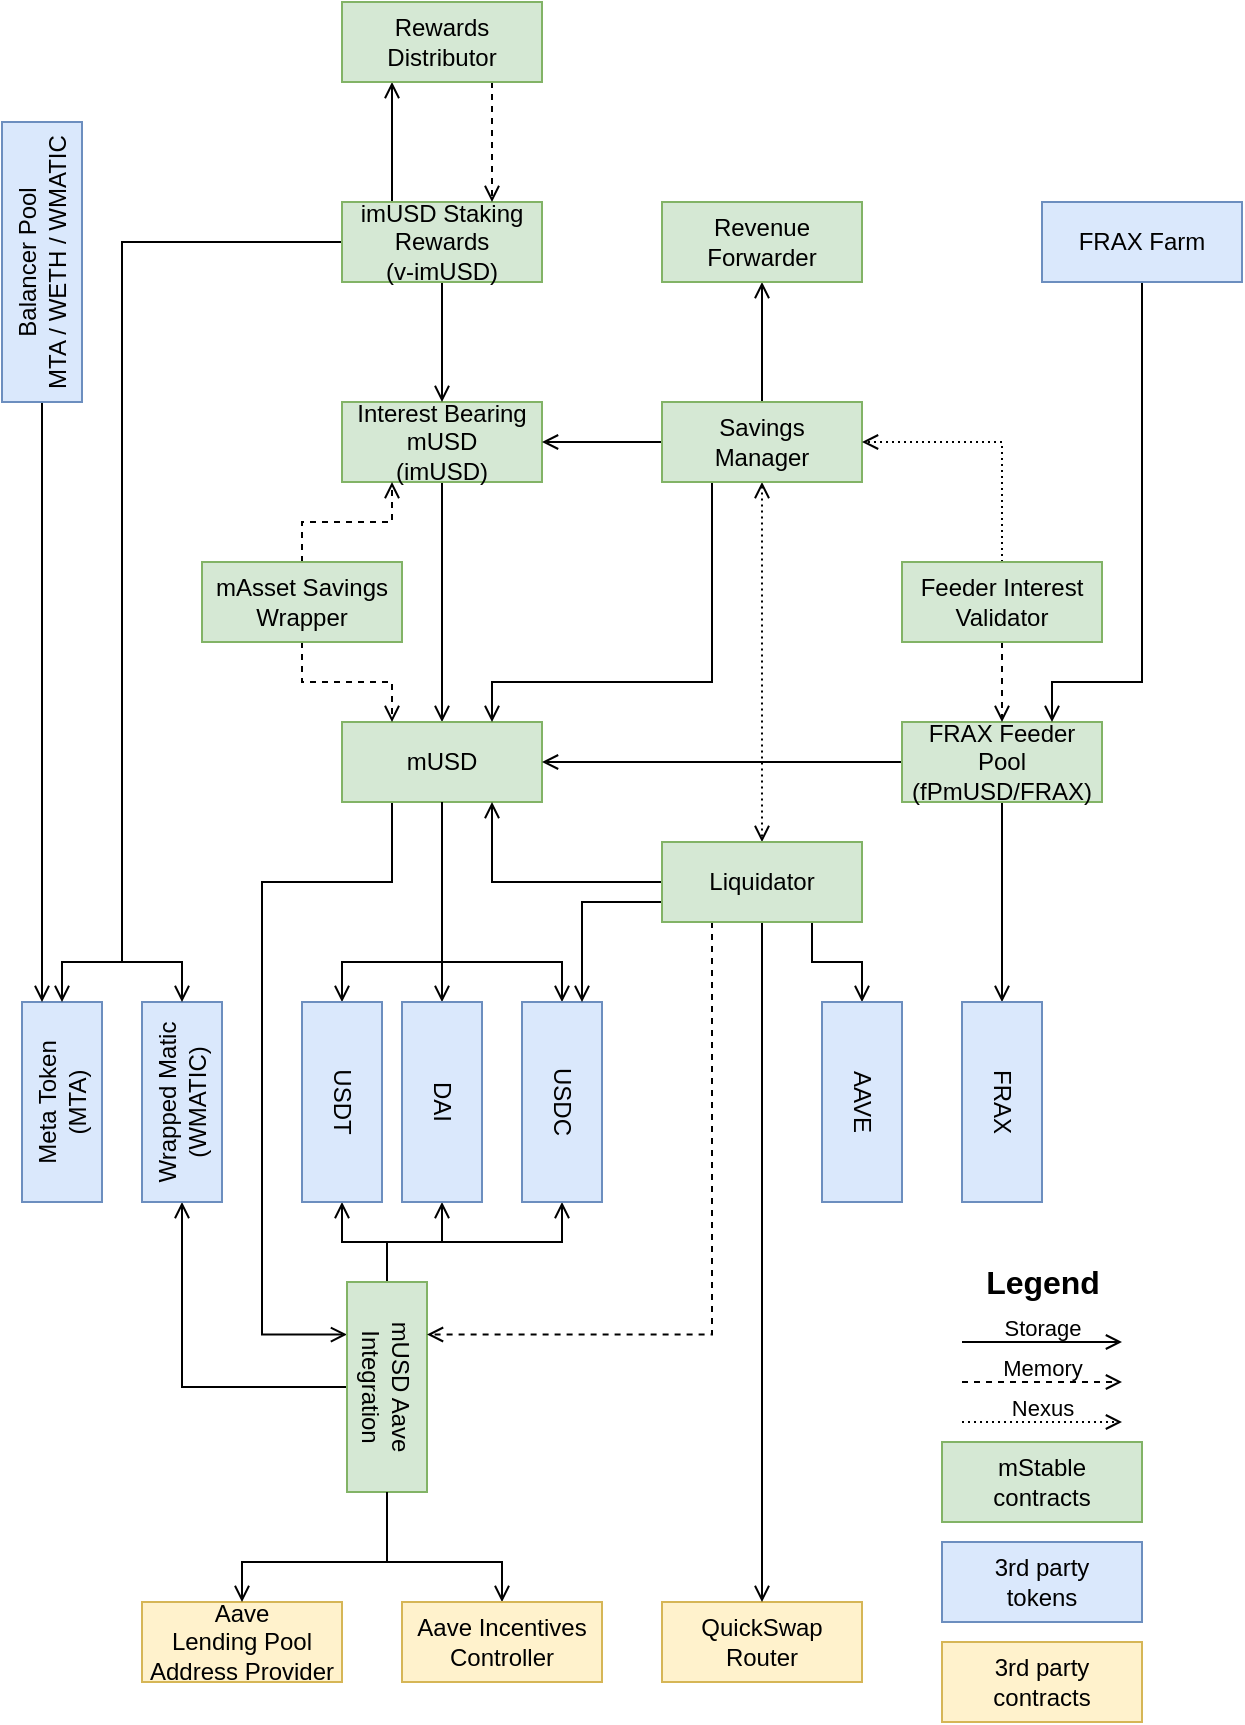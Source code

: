 <mxfile version="15.8.4" type="device" pages="2"><diagram id="_9rFnSgzRAWw9v-9qczC" name="Page-1"><mxGraphModel dx="1520" dy="1238" grid="1" gridSize="10" guides="1" tooltips="1" connect="1" arrows="1" fold="1" page="1" pageScale="1" pageWidth="850" pageHeight="1100" math="0" shadow="0"><root><mxCell id="0"/><mxCell id="1" parent="0"/><mxCell id="eyyjNeuyLcwpaB6HrIFP-22" style="edgeStyle=orthogonalEdgeStyle;rounded=0;orthogonalLoop=1;jettySize=auto;html=1;exitX=0.5;exitY=1;exitDx=0;exitDy=0;entryX=0.5;entryY=0;entryDx=0;entryDy=0;endArrow=open;endFill=0;" parent="1" source="eyyjNeuyLcwpaB6HrIFP-5" target="eyyjNeuyLcwpaB6HrIFP-6" edge="1"><mxGeometry relative="1" as="geometry"/></mxCell><mxCell id="eyyjNeuyLcwpaB6HrIFP-5" value="Interest Bearing mUSD&lt;br&gt;(imUSD)" style="whiteSpace=wrap;html=1;align=center;fillColor=#d5e8d4;strokeColor=#82b366;" parent="1" vertex="1"><mxGeometry x="360" y="340" width="100" height="40" as="geometry"/></mxCell><mxCell id="eyyjNeuyLcwpaB6HrIFP-218" style="edgeStyle=orthogonalEdgeStyle;rounded=0;orthogonalLoop=1;jettySize=auto;html=1;exitX=0.25;exitY=1;exitDx=0;exitDy=0;entryX=0.25;entryY=1;entryDx=0;entryDy=0;endArrow=open;endFill=0;" parent="1" source="eyyjNeuyLcwpaB6HrIFP-6" target="eyyjNeuyLcwpaB6HrIFP-41" edge="1"><mxGeometry relative="1" as="geometry"><Array as="points"><mxPoint x="385" y="580"/><mxPoint x="320" y="580"/><mxPoint x="320" y="806"/></Array></mxGeometry></mxCell><mxCell id="eyyjNeuyLcwpaB6HrIFP-6" value="mUSD" style="whiteSpace=wrap;html=1;align=center;fillColor=#d5e8d4;strokeColor=#82b366;" parent="1" vertex="1"><mxGeometry x="360" y="500" width="100" height="40" as="geometry"/></mxCell><mxCell id="eyyjNeuyLcwpaB6HrIFP-48" style="edgeStyle=orthogonalEdgeStyle;rounded=0;orthogonalLoop=1;jettySize=auto;html=1;exitX=0.5;exitY=1;exitDx=0;exitDy=0;entryX=0;entryY=0.5;entryDx=0;entryDy=0;endArrow=open;endFill=0;" parent="1" source="eyyjNeuyLcwpaB6HrIFP-6" target="eyyjNeuyLcwpaB6HrIFP-44" edge="1"><mxGeometry relative="1" as="geometry"><Array as="points"><mxPoint x="410" y="620"/><mxPoint x="360" y="620"/></Array></mxGeometry></mxCell><mxCell id="eyyjNeuyLcwpaB6HrIFP-49" style="edgeStyle=orthogonalEdgeStyle;rounded=0;orthogonalLoop=1;jettySize=auto;html=1;exitX=0.5;exitY=1;exitDx=0;exitDy=0;entryX=0;entryY=0.5;entryDx=0;entryDy=0;endArrow=open;endFill=0;" parent="1" source="eyyjNeuyLcwpaB6HrIFP-6" target="eyyjNeuyLcwpaB6HrIFP-45" edge="1"><mxGeometry relative="1" as="geometry"><Array as="points"><mxPoint x="410" y="630"/><mxPoint x="410" y="630"/></Array></mxGeometry></mxCell><mxCell id="eyyjNeuyLcwpaB6HrIFP-50" style="edgeStyle=orthogonalEdgeStyle;rounded=0;orthogonalLoop=1;jettySize=auto;html=1;exitX=0.5;exitY=1;exitDx=0;exitDy=0;entryX=0;entryY=0.5;entryDx=0;entryDy=0;endArrow=open;endFill=0;" parent="1" source="eyyjNeuyLcwpaB6HrIFP-6" target="eyyjNeuyLcwpaB6HrIFP-47" edge="1"><mxGeometry relative="1" as="geometry"><Array as="points"><mxPoint x="410" y="620"/><mxPoint x="470" y="620"/></Array><mxPoint x="410" y="640" as="targetPoint"/></mxGeometry></mxCell><mxCell id="eyyjNeuyLcwpaB6HrIFP-151" style="edgeStyle=orthogonalEdgeStyle;rounded=0;orthogonalLoop=1;jettySize=auto;html=1;exitX=0;exitY=0.5;exitDx=0;exitDy=0;entryX=1;entryY=0.5;entryDx=0;entryDy=0;endArrow=open;endFill=0;" parent="1" source="eyyjNeuyLcwpaB6HrIFP-38" target="eyyjNeuyLcwpaB6HrIFP-5" edge="1"><mxGeometry relative="1" as="geometry"><Array as="points"/></mxGeometry></mxCell><mxCell id="eyyjNeuyLcwpaB6HrIFP-153" style="edgeStyle=orthogonalEdgeStyle;rounded=0;orthogonalLoop=1;jettySize=auto;html=1;exitX=0.25;exitY=1;exitDx=0;exitDy=0;entryX=0.75;entryY=0;entryDx=0;entryDy=0;endArrow=open;endFill=0;" parent="1" source="eyyjNeuyLcwpaB6HrIFP-38" target="eyyjNeuyLcwpaB6HrIFP-6" edge="1"><mxGeometry relative="1" as="geometry"><Array as="points"><mxPoint x="545" y="480"/><mxPoint x="435" y="480"/></Array></mxGeometry></mxCell><mxCell id="TykH7SimiXTb7YO5JZkf-15" style="edgeStyle=orthogonalEdgeStyle;rounded=0;orthogonalLoop=1;jettySize=auto;html=1;exitX=0.5;exitY=1;exitDx=0;exitDy=0;entryX=0.5;entryY=0;entryDx=0;entryDy=0;endArrow=open;endFill=0;dashed=1;dashPattern=1 2;startArrow=open;startFill=0;" parent="1" source="eyyjNeuyLcwpaB6HrIFP-38" target="TykH7SimiXTb7YO5JZkf-11" edge="1"><mxGeometry relative="1" as="geometry"><Array as="points"><mxPoint x="570" y="510"/><mxPoint x="570" y="510"/></Array></mxGeometry></mxCell><mxCell id="Bq9c89oQmYgDewrUGqhk-11" style="edgeStyle=orthogonalEdgeStyle;rounded=0;orthogonalLoop=1;jettySize=auto;html=1;exitX=0.5;exitY=0;exitDx=0;exitDy=0;entryX=0.5;entryY=1;entryDx=0;entryDy=0;endArrow=open;endFill=0;" edge="1" parent="1" source="eyyjNeuyLcwpaB6HrIFP-38" target="Bq9c89oQmYgDewrUGqhk-10"><mxGeometry relative="1" as="geometry"/></mxCell><mxCell id="eyyjNeuyLcwpaB6HrIFP-38" value="Savings&lt;br&gt;Manager" style="whiteSpace=wrap;html=1;align=center;fillColor=#d5e8d4;strokeColor=#82b366;" parent="1" vertex="1"><mxGeometry x="520" y="340" width="100" height="40" as="geometry"/></mxCell><mxCell id="eyyjNeuyLcwpaB6HrIFP-40" value="Aave&lt;br&gt;Lending Pool&lt;br&gt;Address Provider" style="whiteSpace=wrap;html=1;align=center;rotation=0;fillColor=#fff2cc;strokeColor=#d6b656;" parent="1" vertex="1"><mxGeometry x="260" y="940" width="100" height="40" as="geometry"/></mxCell><mxCell id="TykH7SimiXTb7YO5JZkf-8" style="edgeStyle=orthogonalEdgeStyle;rounded=0;orthogonalLoop=1;jettySize=auto;html=1;exitX=0.5;exitY=1;exitDx=0;exitDy=0;endArrow=open;endFill=0;" parent="1" source="eyyjNeuyLcwpaB6HrIFP-41" target="w_oNeSA4J7dQEzQCuN3S-23" edge="1"><mxGeometry relative="1" as="geometry"/></mxCell><mxCell id="TykH7SimiXTb7YO5JZkf-10" style="edgeStyle=orthogonalEdgeStyle;rounded=0;orthogonalLoop=1;jettySize=auto;html=1;exitX=1;exitY=0.5;exitDx=0;exitDy=0;entryX=0.5;entryY=0;entryDx=0;entryDy=0;endArrow=open;endFill=0;" parent="1" source="eyyjNeuyLcwpaB6HrIFP-41" target="TykH7SimiXTb7YO5JZkf-9" edge="1"><mxGeometry relative="1" as="geometry"><Array as="points"><mxPoint x="383" y="920"/><mxPoint x="440" y="920"/></Array></mxGeometry></mxCell><mxCell id="Bq9c89oQmYgDewrUGqhk-1" style="edgeStyle=orthogonalEdgeStyle;rounded=0;orthogonalLoop=1;jettySize=auto;html=1;exitX=0;exitY=0.5;exitDx=0;exitDy=0;endArrow=open;endFill=0;" edge="1" parent="1" source="eyyjNeuyLcwpaB6HrIFP-41" target="eyyjNeuyLcwpaB6HrIFP-44"><mxGeometry relative="1" as="geometry"/></mxCell><mxCell id="Bq9c89oQmYgDewrUGqhk-2" style="edgeStyle=orthogonalEdgeStyle;rounded=0;orthogonalLoop=1;jettySize=auto;html=1;exitX=0;exitY=0.5;exitDx=0;exitDy=0;entryX=1;entryY=0.5;entryDx=0;entryDy=0;endArrow=open;endFill=0;" edge="1" parent="1" source="eyyjNeuyLcwpaB6HrIFP-41" target="eyyjNeuyLcwpaB6HrIFP-45"><mxGeometry relative="1" as="geometry"/></mxCell><mxCell id="Bq9c89oQmYgDewrUGqhk-3" style="edgeStyle=orthogonalEdgeStyle;rounded=0;orthogonalLoop=1;jettySize=auto;html=1;exitX=0;exitY=0.5;exitDx=0;exitDy=0;entryX=1;entryY=0.5;entryDx=0;entryDy=0;endArrow=open;endFill=0;" edge="1" parent="1" source="eyyjNeuyLcwpaB6HrIFP-41" target="eyyjNeuyLcwpaB6HrIFP-47"><mxGeometry relative="1" as="geometry"/></mxCell><mxCell id="eyyjNeuyLcwpaB6HrIFP-41" value="mUSD Aave Integration" style="whiteSpace=wrap;html=1;align=center;rotation=90;fillColor=#d5e8d4;strokeColor=#82b366;" parent="1" vertex="1"><mxGeometry x="330" y="812.5" width="105" height="40" as="geometry"/></mxCell><mxCell id="eyyjNeuyLcwpaB6HrIFP-44" value="USDT" style="whiteSpace=wrap;html=1;align=center;rotation=90;fillColor=#dae8fc;strokeColor=#6c8ebf;" parent="1" vertex="1"><mxGeometry x="310" y="670" width="100" height="40" as="geometry"/></mxCell><mxCell id="eyyjNeuyLcwpaB6HrIFP-45" value="DAI" style="whiteSpace=wrap;html=1;align=center;rotation=90;fillColor=#dae8fc;strokeColor=#6c8ebf;" parent="1" vertex="1"><mxGeometry x="360" y="670" width="100" height="40" as="geometry"/></mxCell><mxCell id="eyyjNeuyLcwpaB6HrIFP-47" value="USDC" style="whiteSpace=wrap;html=1;align=center;rotation=90;fillColor=#dae8fc;strokeColor=#6c8ebf;" parent="1" vertex="1"><mxGeometry x="420" y="670" width="100" height="40" as="geometry"/></mxCell><mxCell id="eyyjNeuyLcwpaB6HrIFP-61" style="edgeStyle=orthogonalEdgeStyle;rounded=0;orthogonalLoop=1;jettySize=auto;html=1;exitX=1;exitY=0.5;exitDx=0;exitDy=0;entryX=0.5;entryY=0;entryDx=0;entryDy=0;endArrow=open;endFill=0;" parent="1" source="eyyjNeuyLcwpaB6HrIFP-41" target="eyyjNeuyLcwpaB6HrIFP-40" edge="1"><mxGeometry relative="1" as="geometry"><Array as="points"><mxPoint x="383" y="920"/><mxPoint x="310" y="920"/></Array></mxGeometry></mxCell><mxCell id="eyyjNeuyLcwpaB6HrIFP-72" style="edgeStyle=orthogonalEdgeStyle;rounded=0;orthogonalLoop=1;jettySize=auto;html=1;exitX=0.5;exitY=0;exitDx=0;exitDy=0;entryX=0.25;entryY=1;entryDx=0;entryDy=0;endArrow=open;endFill=0;dashed=1;" parent="1" source="eyyjNeuyLcwpaB6HrIFP-71" target="eyyjNeuyLcwpaB6HrIFP-5" edge="1"><mxGeometry relative="1" as="geometry"/></mxCell><mxCell id="eyyjNeuyLcwpaB6HrIFP-73" style="edgeStyle=orthogonalEdgeStyle;rounded=0;orthogonalLoop=1;jettySize=auto;html=1;exitX=0.5;exitY=1;exitDx=0;exitDy=0;entryX=0.25;entryY=0;entryDx=0;entryDy=0;endArrow=open;endFill=0;dashed=1;" parent="1" source="eyyjNeuyLcwpaB6HrIFP-71" target="eyyjNeuyLcwpaB6HrIFP-6" edge="1"><mxGeometry relative="1" as="geometry"><mxPoint x="280" y="460" as="sourcePoint"/></mxGeometry></mxCell><mxCell id="eyyjNeuyLcwpaB6HrIFP-71" value="mAsset Savings&lt;br&gt;Wrapper" style="whiteSpace=wrap;html=1;align=center;fillColor=#d5e8d4;strokeColor=#82b366;" parent="1" vertex="1"><mxGeometry x="290" y="420" width="100" height="40" as="geometry"/></mxCell><mxCell id="eyyjNeuyLcwpaB6HrIFP-80" value="QuickSwap&lt;br&gt;Router" style="whiteSpace=wrap;html=1;align=center;fillColor=#fff2cc;strokeColor=#d6b656;" parent="1" vertex="1"><mxGeometry x="520" y="940" width="100" height="40" as="geometry"/></mxCell><mxCell id="TykH7SimiXTb7YO5JZkf-9" value="Aave Incentives&lt;br&gt;Controller" style="whiteSpace=wrap;html=1;align=center;rotation=0;fillColor=#fff2cc;strokeColor=#d6b656;" parent="1" vertex="1"><mxGeometry x="390" y="940" width="100" height="40" as="geometry"/></mxCell><mxCell id="TykH7SimiXTb7YO5JZkf-12" style="edgeStyle=orthogonalEdgeStyle;rounded=0;orthogonalLoop=1;jettySize=auto;html=1;exitX=0;exitY=0.5;exitDx=0;exitDy=0;entryX=0.75;entryY=1;entryDx=0;entryDy=0;endArrow=open;endFill=0;" parent="1" source="TykH7SimiXTb7YO5JZkf-11" target="eyyjNeuyLcwpaB6HrIFP-6" edge="1"><mxGeometry relative="1" as="geometry"><Array as="points"><mxPoint x="435" y="580"/></Array></mxGeometry></mxCell><mxCell id="TykH7SimiXTb7YO5JZkf-13" style="edgeStyle=orthogonalEdgeStyle;rounded=0;orthogonalLoop=1;jettySize=auto;html=1;exitX=0.5;exitY=1;exitDx=0;exitDy=0;endArrow=open;endFill=0;entryX=0.5;entryY=0;entryDx=0;entryDy=0;" parent="1" source="TykH7SimiXTb7YO5JZkf-11" target="eyyjNeuyLcwpaB6HrIFP-80" edge="1"><mxGeometry relative="1" as="geometry"><mxPoint x="570" y="910" as="targetPoint"/><Array as="points"><mxPoint x="570" y="920"/><mxPoint x="570" y="920"/></Array></mxGeometry></mxCell><mxCell id="TykH7SimiXTb7YO5JZkf-14" style="edgeStyle=orthogonalEdgeStyle;rounded=0;orthogonalLoop=1;jettySize=auto;html=1;exitX=0.25;exitY=1;exitDx=0;exitDy=0;entryX=0.25;entryY=0;entryDx=0;entryDy=0;endArrow=open;endFill=0;dashed=1;" parent="1" source="TykH7SimiXTb7YO5JZkf-11" target="eyyjNeuyLcwpaB6HrIFP-41" edge="1"><mxGeometry relative="1" as="geometry"><Array as="points"><mxPoint x="545" y="806"/></Array></mxGeometry></mxCell><mxCell id="RnE77LSG00BqjWLJa3TL-21" style="edgeStyle=orthogonalEdgeStyle;rounded=0;orthogonalLoop=1;jettySize=auto;html=1;exitX=0.75;exitY=1;exitDx=0;exitDy=0;startArrow=none;startFill=0;endArrow=open;endFill=0;" parent="1" source="TykH7SimiXTb7YO5JZkf-11" target="RnE77LSG00BqjWLJa3TL-20" edge="1"><mxGeometry relative="1" as="geometry"/></mxCell><mxCell id="RnE77LSG00BqjWLJa3TL-22" style="edgeStyle=orthogonalEdgeStyle;rounded=0;orthogonalLoop=1;jettySize=auto;html=1;exitX=0;exitY=0.75;exitDx=0;exitDy=0;entryX=0;entryY=0.25;entryDx=0;entryDy=0;startArrow=none;startFill=0;endArrow=open;endFill=0;" parent="1" source="TykH7SimiXTb7YO5JZkf-11" target="eyyjNeuyLcwpaB6HrIFP-47" edge="1"><mxGeometry relative="1" as="geometry"/></mxCell><mxCell id="TykH7SimiXTb7YO5JZkf-11" value="Liquidator" style="whiteSpace=wrap;html=1;align=center;fillColor=#d5e8d4;strokeColor=#82b366;" parent="1" vertex="1"><mxGeometry x="520" y="560" width="100" height="40" as="geometry"/></mxCell><mxCell id="w_oNeSA4J7dQEzQCuN3S-11" style="edgeStyle=orthogonalEdgeStyle;rounded=0;orthogonalLoop=1;jettySize=auto;html=1;exitX=0.5;exitY=1;exitDx=0;exitDy=0;entryX=0;entryY=0.5;entryDx=0;entryDy=0;endArrow=open;endFill=0;" parent="1" source="w_oNeSA4J7dQEzQCuN3S-7" target="w_oNeSA4J7dQEzQCuN3S-8" edge="1"><mxGeometry relative="1" as="geometry"/></mxCell><mxCell id="w_oNeSA4J7dQEzQCuN3S-24" style="edgeStyle=orthogonalEdgeStyle;rounded=0;orthogonalLoop=1;jettySize=auto;html=1;exitX=0;exitY=0.5;exitDx=0;exitDy=0;entryX=1;entryY=0.5;entryDx=0;entryDy=0;endArrow=open;endFill=0;" parent="1" source="w_oNeSA4J7dQEzQCuN3S-7" target="eyyjNeuyLcwpaB6HrIFP-6" edge="1"><mxGeometry relative="1" as="geometry"/></mxCell><mxCell id="w_oNeSA4J7dQEzQCuN3S-7" value="FRAX Feeder Pool (fPmUSD/FRAX)" style="whiteSpace=wrap;html=1;align=center;fillColor=#d5e8d4;strokeColor=#82b366;" parent="1" vertex="1"><mxGeometry x="640" y="500" width="100" height="40" as="geometry"/></mxCell><mxCell id="w_oNeSA4J7dQEzQCuN3S-8" value="FRAX" style="whiteSpace=wrap;html=1;align=center;rotation=90;fillColor=#dae8fc;strokeColor=#6c8ebf;" parent="1" vertex="1"><mxGeometry x="640" y="670" width="100" height="40" as="geometry"/></mxCell><mxCell id="w_oNeSA4J7dQEzQCuN3S-29" style="edgeStyle=orthogonalEdgeStyle;rounded=0;orthogonalLoop=1;jettySize=auto;html=1;exitX=0.5;exitY=1;exitDx=0;exitDy=0;endArrow=open;endFill=0;entryX=0.5;entryY=0;entryDx=0;entryDy=0;dashed=1;" parent="1" source="w_oNeSA4J7dQEzQCuN3S-10" target="w_oNeSA4J7dQEzQCuN3S-7" edge="1"><mxGeometry relative="1" as="geometry"><mxPoint x="680" y="470" as="targetPoint"/></mxGeometry></mxCell><mxCell id="w_oNeSA4J7dQEzQCuN3S-30" style="edgeStyle=orthogonalEdgeStyle;rounded=0;orthogonalLoop=1;jettySize=auto;html=1;exitX=0.5;exitY=0;exitDx=0;exitDy=0;entryX=1;entryY=0.5;entryDx=0;entryDy=0;dashed=1;endArrow=open;endFill=0;dashPattern=1 2;" parent="1" source="w_oNeSA4J7dQEzQCuN3S-10" target="eyyjNeuyLcwpaB6HrIFP-38" edge="1"><mxGeometry relative="1" as="geometry"/></mxCell><mxCell id="w_oNeSA4J7dQEzQCuN3S-10" value="Feeder Interest&lt;br&gt;Validator" style="whiteSpace=wrap;html=1;align=center;fillColor=#d5e8d4;strokeColor=#82b366;" parent="1" vertex="1"><mxGeometry x="640" y="420" width="100" height="40" as="geometry"/></mxCell><mxCell id="w_oNeSA4J7dQEzQCuN3S-12" value="Meta Token&lt;br&gt;(MTA)" style="whiteSpace=wrap;html=1;align=center;fillColor=#dae8fc;strokeColor=#6c8ebf;rotation=-90;" parent="1" vertex="1"><mxGeometry x="170" y="670" width="100" height="40" as="geometry"/></mxCell><mxCell id="w_oNeSA4J7dQEzQCuN3S-23" value="Wrapped Matic&lt;br&gt;(WMATIC)" style="whiteSpace=wrap;html=1;align=center;fillColor=#dae8fc;strokeColor=#6c8ebf;rotation=-90;" parent="1" vertex="1"><mxGeometry x="230" y="670" width="100" height="40" as="geometry"/></mxCell><mxCell id="RnE77LSG00BqjWLJa3TL-3" style="edgeStyle=orthogonalEdgeStyle;rounded=0;orthogonalLoop=1;jettySize=auto;html=1;exitX=0.5;exitY=1;exitDx=0;exitDy=0;endArrow=open;endFill=0;" parent="1" source="RnE77LSG00BqjWLJa3TL-2" target="eyyjNeuyLcwpaB6HrIFP-5" edge="1"><mxGeometry relative="1" as="geometry"/></mxCell><mxCell id="RnE77LSG00BqjWLJa3TL-10" style="edgeStyle=orthogonalEdgeStyle;rounded=0;orthogonalLoop=1;jettySize=auto;html=1;exitX=0.25;exitY=0;exitDx=0;exitDy=0;entryX=0.25;entryY=1;entryDx=0;entryDy=0;endArrow=open;endFill=0;" parent="1" source="RnE77LSG00BqjWLJa3TL-2" target="RnE77LSG00BqjWLJa3TL-6" edge="1"><mxGeometry relative="1" as="geometry"/></mxCell><mxCell id="RnE77LSG00BqjWLJa3TL-11" style="edgeStyle=orthogonalEdgeStyle;rounded=0;orthogonalLoop=1;jettySize=auto;html=1;exitX=0;exitY=0.5;exitDx=0;exitDy=0;entryX=1;entryY=0.5;entryDx=0;entryDy=0;startArrow=none;startFill=0;endArrow=open;endFill=0;" parent="1" source="RnE77LSG00BqjWLJa3TL-2" target="w_oNeSA4J7dQEzQCuN3S-12" edge="1"><mxGeometry relative="1" as="geometry"><Array as="points"><mxPoint x="250" y="260"/><mxPoint x="250" y="620"/><mxPoint x="220" y="620"/></Array></mxGeometry></mxCell><mxCell id="RnE77LSG00BqjWLJa3TL-12" style="edgeStyle=orthogonalEdgeStyle;rounded=0;orthogonalLoop=1;jettySize=auto;html=1;exitX=0;exitY=0.5;exitDx=0;exitDy=0;entryX=1;entryY=0.5;entryDx=0;entryDy=0;startArrow=none;startFill=0;endArrow=open;endFill=0;" parent="1" source="RnE77LSG00BqjWLJa3TL-2" target="w_oNeSA4J7dQEzQCuN3S-23" edge="1"><mxGeometry relative="1" as="geometry"><Array as="points"><mxPoint x="250" y="260"/><mxPoint x="250" y="620"/><mxPoint x="280" y="620"/></Array></mxGeometry></mxCell><mxCell id="RnE77LSG00BqjWLJa3TL-2" value="imUSD Staking Rewards&lt;br&gt;(v-imUSD)" style="whiteSpace=wrap;html=1;align=center;fillColor=#d5e8d4;strokeColor=#82b366;" parent="1" vertex="1"><mxGeometry x="360" y="240" width="100" height="40" as="geometry"/></mxCell><mxCell id="RnE77LSG00BqjWLJa3TL-7" style="edgeStyle=orthogonalEdgeStyle;rounded=0;orthogonalLoop=1;jettySize=auto;html=1;exitX=0.75;exitY=1;exitDx=0;exitDy=0;entryX=0.75;entryY=0;entryDx=0;entryDy=0;endArrow=open;endFill=0;dashed=1;" parent="1" source="RnE77LSG00BqjWLJa3TL-6" target="RnE77LSG00BqjWLJa3TL-2" edge="1"><mxGeometry relative="1" as="geometry"/></mxCell><mxCell id="RnE77LSG00BqjWLJa3TL-6" value="Rewards Distributor" style="whiteSpace=wrap;html=1;align=center;fillColor=#d5e8d4;strokeColor=#82b366;" parent="1" vertex="1"><mxGeometry x="360" y="140" width="100" height="40" as="geometry"/></mxCell><mxCell id="RnE77LSG00BqjWLJa3TL-13" value="&lt;b&gt;&lt;font style=&quot;font-size: 16px&quot;&gt;Legend&lt;/font&gt;&lt;/b&gt;" style="text;html=1;align=center;verticalAlign=middle;resizable=0;points=[];autosize=1;" parent="1" vertex="1"><mxGeometry x="675" y="770" width="70" height="20" as="geometry"/></mxCell><mxCell id="RnE77LSG00BqjWLJa3TL-14" style="edgeStyle=orthogonalEdgeStyle;rounded=0;orthogonalLoop=1;jettySize=auto;html=1;endArrow=open;endFill=0;dashed=1;" parent="1" edge="1"><mxGeometry relative="1" as="geometry"><mxPoint x="670" y="830" as="sourcePoint"/><mxPoint x="750" y="830" as="targetPoint"/><Array as="points"><mxPoint x="720" y="830"/><mxPoint x="720" y="830"/></Array></mxGeometry></mxCell><mxCell id="RnE77LSG00BqjWLJa3TL-15" value="Memory" style="edgeLabel;html=1;align=center;verticalAlign=middle;resizable=0;points=[];labelBackgroundColor=none;" parent="RnE77LSG00BqjWLJa3TL-14" vertex="1" connectable="0"><mxGeometry x="-0.333" y="1" relative="1" as="geometry"><mxPoint x="13" y="-6" as="offset"/></mxGeometry></mxCell><mxCell id="RnE77LSG00BqjWLJa3TL-16" style="edgeStyle=orthogonalEdgeStyle;rounded=0;orthogonalLoop=1;jettySize=auto;html=1;endArrow=open;endFill=0;" parent="1" edge="1"><mxGeometry relative="1" as="geometry"><mxPoint x="670" y="810" as="sourcePoint"/><mxPoint x="750" y="810" as="targetPoint"/><Array as="points"><mxPoint x="670" y="810"/><mxPoint x="750" y="810"/></Array></mxGeometry></mxCell><mxCell id="RnE77LSG00BqjWLJa3TL-17" value="Storage" style="edgeLabel;html=1;align=center;verticalAlign=middle;resizable=0;points=[];labelBackgroundColor=none;" parent="RnE77LSG00BqjWLJa3TL-16" vertex="1" connectable="0"><mxGeometry x="-0.488" relative="1" as="geometry"><mxPoint x="19" y="-7" as="offset"/></mxGeometry></mxCell><mxCell id="RnE77LSG00BqjWLJa3TL-18" style="edgeStyle=orthogonalEdgeStyle;rounded=0;orthogonalLoop=1;jettySize=auto;html=1;endArrow=open;endFill=0;dashed=1;dashPattern=1 2;" parent="1" edge="1"><mxGeometry relative="1" as="geometry"><mxPoint x="670" y="850" as="sourcePoint"/><mxPoint x="750" y="850" as="targetPoint"/></mxGeometry></mxCell><mxCell id="RnE77LSG00BqjWLJa3TL-19" value="Nexus" style="edgeLabel;html=1;align=center;verticalAlign=middle;resizable=0;points=[];labelBackgroundColor=none;" parent="RnE77LSG00BqjWLJa3TL-18" vertex="1" connectable="0"><mxGeometry x="0.325" relative="1" as="geometry"><mxPoint x="-13" y="-7" as="offset"/></mxGeometry></mxCell><mxCell id="RnE77LSG00BqjWLJa3TL-20" value="AAVE" style="whiteSpace=wrap;html=1;align=center;rotation=90;fillColor=#dae8fc;strokeColor=#6c8ebf;" parent="1" vertex="1"><mxGeometry x="570" y="670" width="100" height="40" as="geometry"/></mxCell><mxCell id="RnE77LSG00BqjWLJa3TL-23" value="mStable&lt;br&gt;contracts" style="whiteSpace=wrap;html=1;align=center;rotation=0;fillColor=#d5e8d4;strokeColor=#82b366;" parent="1" vertex="1"><mxGeometry x="660" y="860" width="100" height="40" as="geometry"/></mxCell><mxCell id="RnE77LSG00BqjWLJa3TL-24" value="3rd party&lt;br&gt;contracts" style="whiteSpace=wrap;html=1;align=center;fillColor=#fff2cc;strokeColor=#d6b656;" parent="1" vertex="1"><mxGeometry x="660" y="960" width="100" height="40" as="geometry"/></mxCell><mxCell id="RnE77LSG00BqjWLJa3TL-25" value="3rd party&lt;br&gt;tokens" style="whiteSpace=wrap;html=1;align=center;rotation=0;fillColor=#dae8fc;strokeColor=#6c8ebf;" parent="1" vertex="1"><mxGeometry x="660" y="910" width="100" height="40" as="geometry"/></mxCell><mxCell id="Bq9c89oQmYgDewrUGqhk-6" style="edgeStyle=orthogonalEdgeStyle;rounded=0;orthogonalLoop=1;jettySize=auto;html=1;entryX=0.75;entryY=0;entryDx=0;entryDy=0;endArrow=open;endFill=0;exitX=0.5;exitY=1;exitDx=0;exitDy=0;" edge="1" parent="1" source="Bq9c89oQmYgDewrUGqhk-4" target="w_oNeSA4J7dQEzQCuN3S-7"><mxGeometry relative="1" as="geometry"><mxPoint x="770" y="320" as="sourcePoint"/><Array as="points"><mxPoint x="760" y="480"/><mxPoint x="715" y="480"/></Array></mxGeometry></mxCell><mxCell id="Bq9c89oQmYgDewrUGqhk-4" value="FRAX Farm" style="whiteSpace=wrap;html=1;align=center;rotation=0;fillColor=#dae8fc;strokeColor=#6c8ebf;" vertex="1" parent="1"><mxGeometry x="710" y="240" width="100" height="40" as="geometry"/></mxCell><mxCell id="Bq9c89oQmYgDewrUGqhk-9" style="edgeStyle=orthogonalEdgeStyle;rounded=0;orthogonalLoop=1;jettySize=auto;html=1;entryX=1;entryY=0.25;entryDx=0;entryDy=0;endArrow=open;endFill=0;exitX=0;exitY=0.5;exitDx=0;exitDy=0;" edge="1" parent="1" source="Bq9c89oQmYgDewrUGqhk-8" target="w_oNeSA4J7dQEzQCuN3S-12"><mxGeometry relative="1" as="geometry"><mxPoint x="120" y="450" as="sourcePoint"/><Array as="points"><mxPoint x="210" y="335"/></Array></mxGeometry></mxCell><mxCell id="Bq9c89oQmYgDewrUGqhk-8" value="Balancer Pool&lt;br&gt;MTA / WETH / WMATIC" style="whiteSpace=wrap;html=1;align=center;rotation=-90;fillColor=#dae8fc;strokeColor=#6c8ebf;" vertex="1" parent="1"><mxGeometry x="140" y="250" width="140" height="40" as="geometry"/></mxCell><mxCell id="Bq9c89oQmYgDewrUGqhk-10" value="Revenue Forwarder" style="whiteSpace=wrap;html=1;align=center;fillColor=#d5e8d4;strokeColor=#82b366;" vertex="1" parent="1"><mxGeometry x="520" y="240" width="100" height="40" as="geometry"/></mxCell></root></mxGraphModel></diagram><diagram id="O6CAJ1vzJacIgmDWV6JC" name="Page-2"><mxGraphModel dx="1062" dy="654" grid="1" gridSize="10" guides="1" tooltips="1" connect="1" arrows="1" fold="1" page="1" pageScale="1" pageWidth="850" pageHeight="1100" math="0" shadow="0"><root><mxCell id="dwlMBHg0sBrEFOQ9tFUY-0"/><mxCell id="dwlMBHg0sBrEFOQ9tFUY-1" parent="dwlMBHg0sBrEFOQ9tFUY-0"/></root></mxGraphModel></diagram></mxfile>